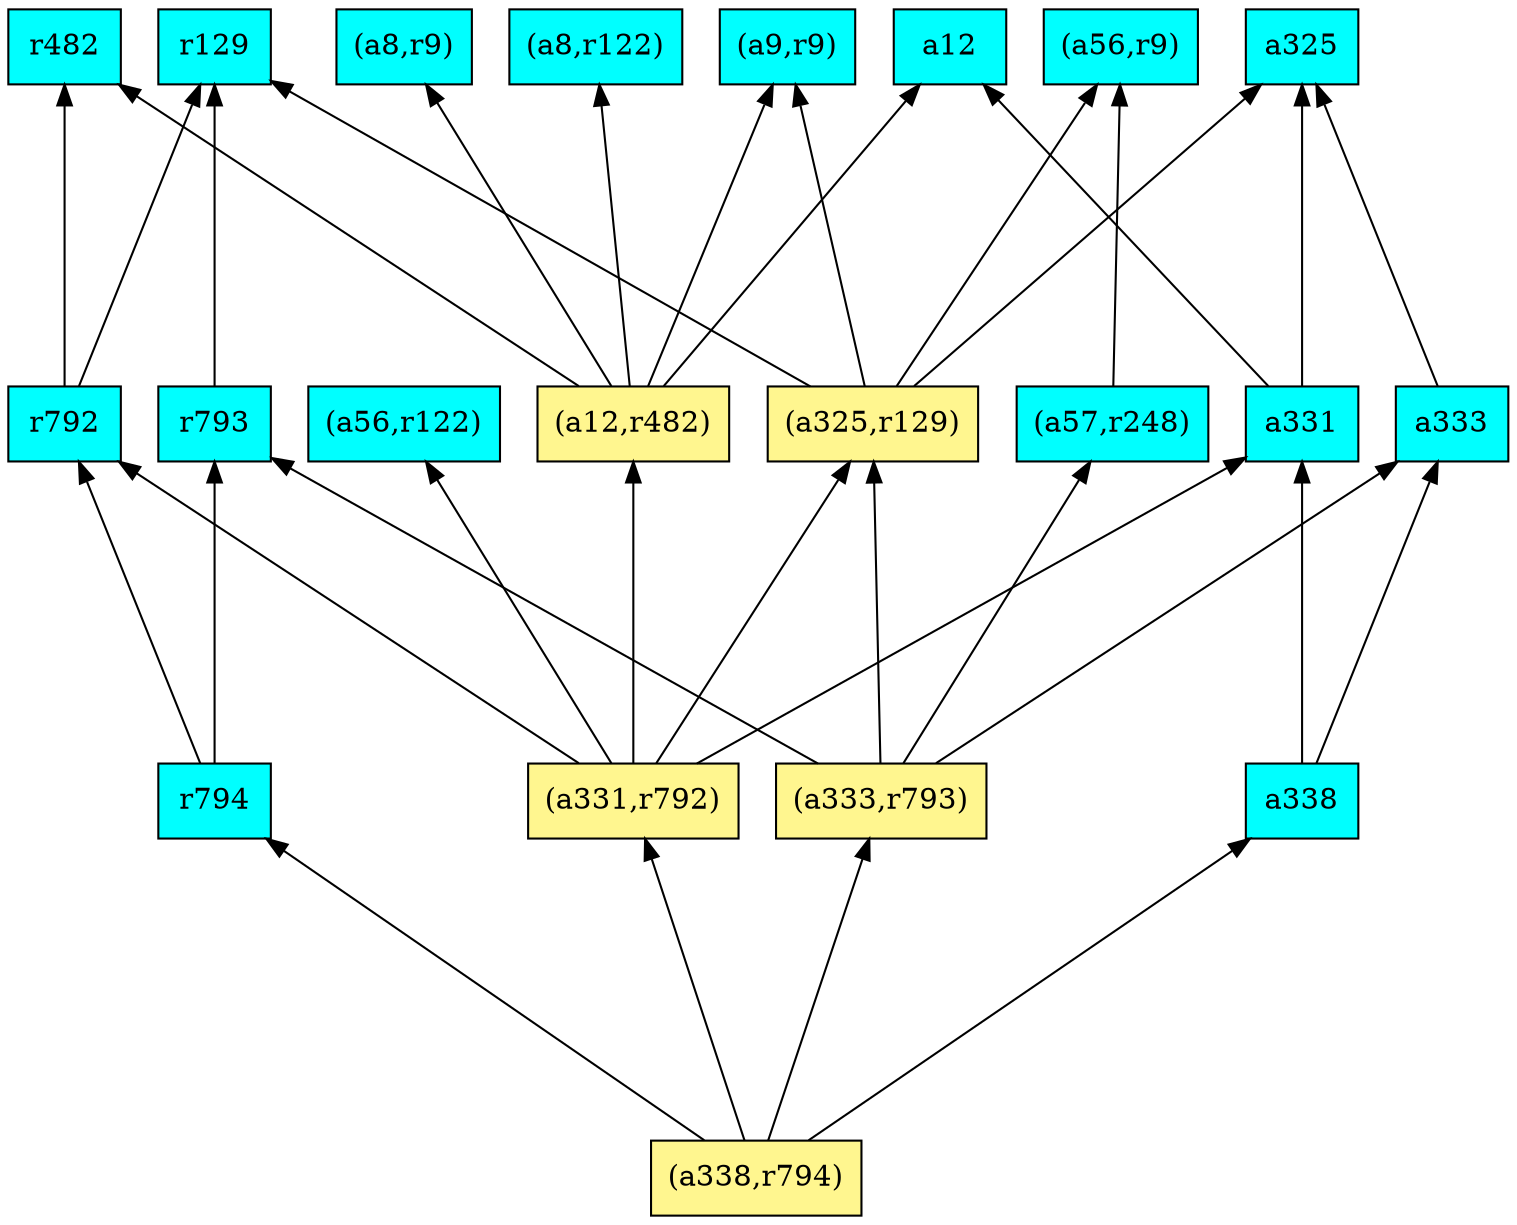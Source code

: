 digraph G {
rankdir=BT;ranksep="2.0";
"r129" [shape=record,fillcolor=cyan,style=filled,label="{r129}"];
"(a325,r129)" [shape=record,fillcolor=khaki1,style=filled,label="{(a325,r129)}"];
"(a9,r9)" [shape=record,fillcolor=cyan,style=filled,label="{(a9,r9)}"];
"(a56,r122)" [shape=record,fillcolor=cyan,style=filled,label="{(a56,r122)}"];
"(a338,r794)" [shape=record,fillcolor=khaki1,style=filled,label="{(a338,r794)}"];
"(a8,r9)" [shape=record,fillcolor=cyan,style=filled,label="{(a8,r9)}"];
"a12" [shape=record,fillcolor=cyan,style=filled,label="{a12}"];
"r794" [shape=record,fillcolor=cyan,style=filled,label="{r794}"];
"(a331,r792)" [shape=record,fillcolor=khaki1,style=filled,label="{(a331,r792)}"];
"a331" [shape=record,fillcolor=cyan,style=filled,label="{a331}"];
"r793" [shape=record,fillcolor=cyan,style=filled,label="{r793}"];
"a333" [shape=record,fillcolor=cyan,style=filled,label="{a333}"];
"(a333,r793)" [shape=record,fillcolor=khaki1,style=filled,label="{(a333,r793)}"];
"(a12,r482)" [shape=record,fillcolor=khaki1,style=filled,label="{(a12,r482)}"];
"a338" [shape=record,fillcolor=cyan,style=filled,label="{a338}"];
"a325" [shape=record,fillcolor=cyan,style=filled,label="{a325}"];
"r482" [shape=record,fillcolor=cyan,style=filled,label="{r482}"];
"(a57,r248)" [shape=record,fillcolor=cyan,style=filled,label="{(a57,r248)}"];
"(a56,r9)" [shape=record,fillcolor=cyan,style=filled,label="{(a56,r9)}"];
"(a8,r122)" [shape=record,fillcolor=cyan,style=filled,label="{(a8,r122)}"];
"r792" [shape=record,fillcolor=cyan,style=filled,label="{r792}"];
"(a325,r129)" -> "r129"
"(a325,r129)" -> "(a9,r9)"
"(a325,r129)" -> "(a56,r9)"
"(a325,r129)" -> "a325"
"(a338,r794)" -> "r794"
"(a338,r794)" -> "(a331,r792)"
"(a338,r794)" -> "(a333,r793)"
"(a338,r794)" -> "a338"
"r794" -> "r793"
"r794" -> "r792"
"(a331,r792)" -> "(a325,r129)"
"(a331,r792)" -> "(a56,r122)"
"(a331,r792)" -> "a331"
"(a331,r792)" -> "(a12,r482)"
"(a331,r792)" -> "r792"
"a331" -> "a12"
"a331" -> "a325"
"r793" -> "r129"
"a333" -> "a325"
"(a333,r793)" -> "(a325,r129)"
"(a333,r793)" -> "(a57,r248)"
"(a333,r793)" -> "r793"
"(a333,r793)" -> "a333"
"(a12,r482)" -> "(a9,r9)"
"(a12,r482)" -> "(a8,r9)"
"(a12,r482)" -> "r482"
"(a12,r482)" -> "a12"
"(a12,r482)" -> "(a8,r122)"
"a338" -> "a331"
"a338" -> "a333"
"(a57,r248)" -> "(a56,r9)"
"r792" -> "r129"
"r792" -> "r482"
}